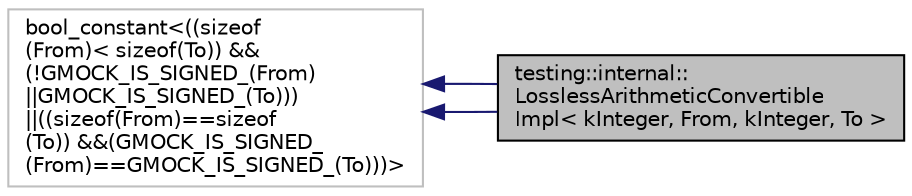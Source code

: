 digraph "testing::internal::LosslessArithmeticConvertibleImpl&lt; kInteger, From, kInteger, To &gt;"
{
 // LATEX_PDF_SIZE
  edge [fontname="Helvetica",fontsize="10",labelfontname="Helvetica",labelfontsize="10"];
  node [fontname="Helvetica",fontsize="10",shape=record];
  rankdir="LR";
  Node1 [label="testing::internal::\lLosslessArithmeticConvertible\lImpl\< kInteger, From, kInteger, To \>",height=0.2,width=0.4,color="black", fillcolor="grey75", style="filled", fontcolor="black",tooltip=" "];
  Node2 -> Node1 [dir="back",color="midnightblue",fontsize="10",style="solid",fontname="Helvetica"];
  Node2 [label="bool_constant\<((sizeof\l(From)\< sizeof(To)) &&\l(!GMOCK_IS_SIGNED_(From)\l\|\|GMOCK_IS_SIGNED_(To)))\l\|\|((sizeof(From)==sizeof\l(To)) &&(GMOCK_IS_SIGNED_\l(From)==GMOCK_IS_SIGNED_(To)))\>",height=0.2,width=0.4,color="grey75", fillcolor="white", style="filled",tooltip=" "];
  Node2 -> Node1 [dir="back",color="midnightblue",fontsize="10",style="solid",fontname="Helvetica"];
}

